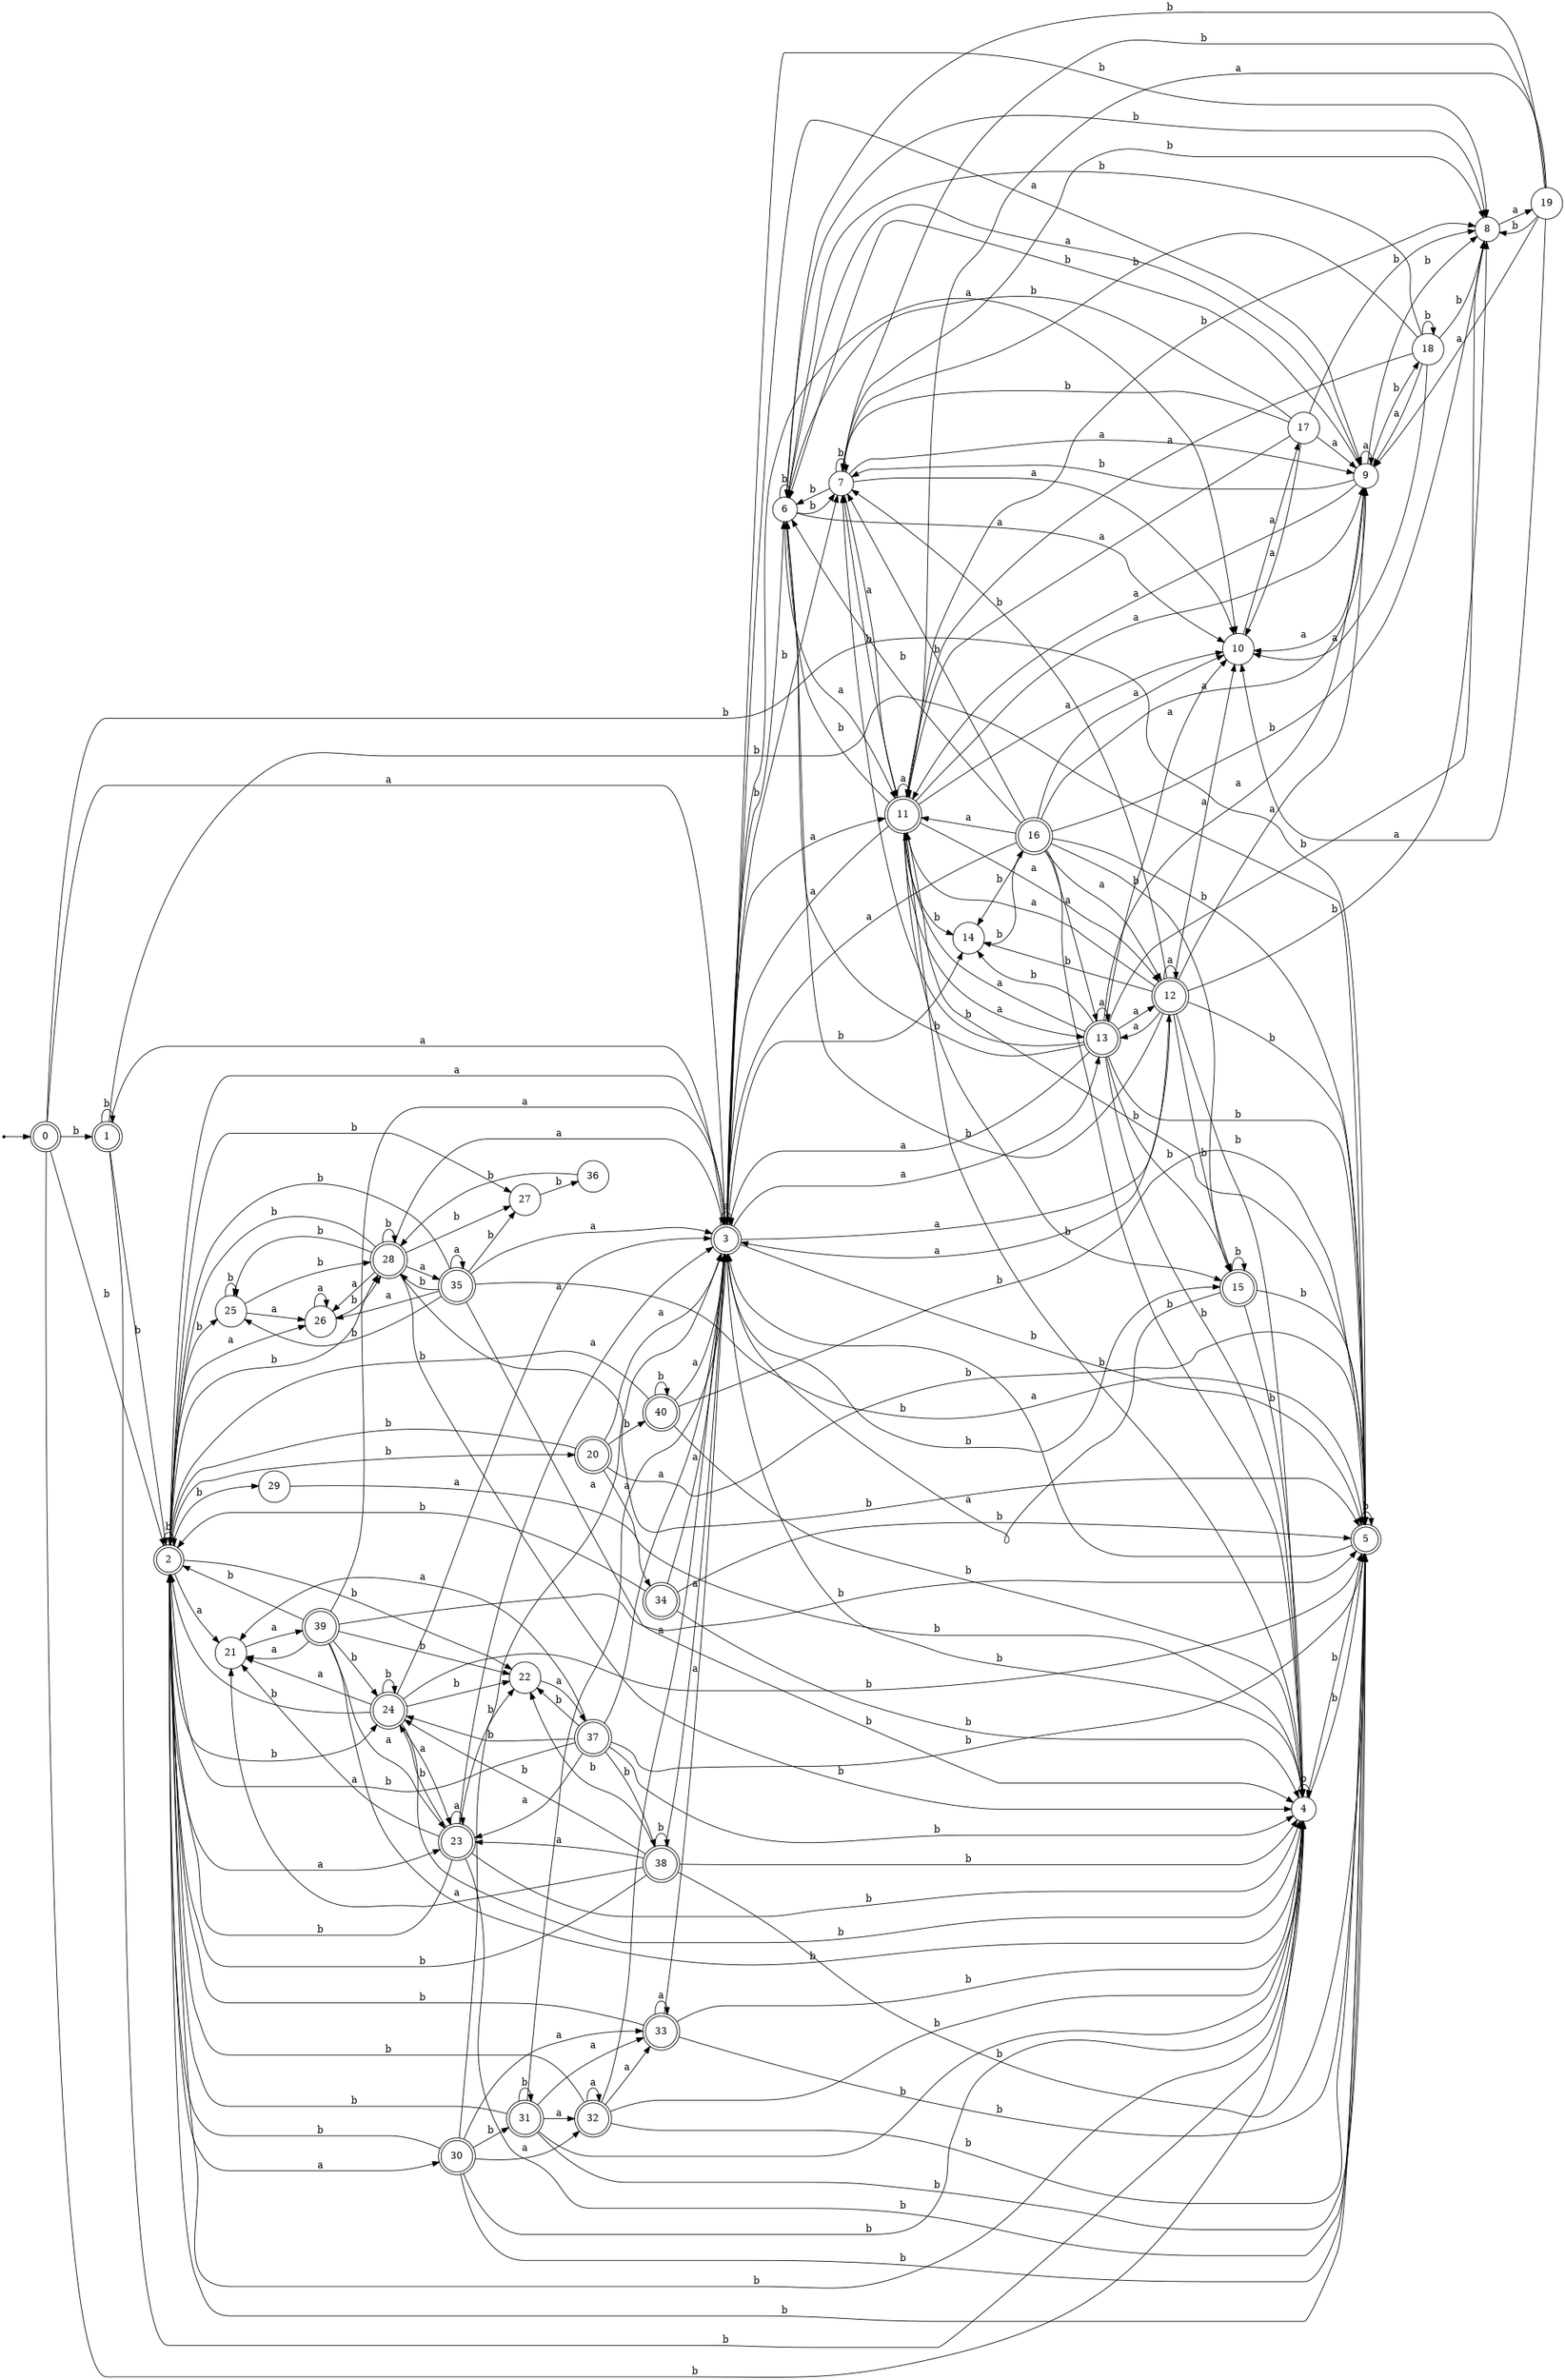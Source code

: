 digraph finite_state_machine {
rankdir=LR;
size="20,20";
node [shape = point]; "dummy0"
node [shape = doublecircle]; "0";"dummy0" -> "0";
node [shape = doublecircle]; "1";node [shape = doublecircle]; "2";node [shape = doublecircle]; "3";node [shape = circle]; "4";
node [shape = doublecircle]; "5";node [shape = circle]; "6";
node [shape = circle]; "7";
node [shape = circle]; "8";
node [shape = circle]; "9";
node [shape = circle]; "10";
node [shape = doublecircle]; "11";node [shape = doublecircle]; "12";node [shape = doublecircle]; "13";node [shape = circle]; "14";
node [shape = doublecircle]; "15";node [shape = doublecircle]; "16";node [shape = circle]; "17";
node [shape = circle]; "18";
node [shape = circle]; "19";
node [shape = doublecircle]; "20";node [shape = circle]; "21";
node [shape = circle]; "22";
node [shape = doublecircle]; "23";node [shape = doublecircle]; "24";node [shape = circle]; "25";
node [shape = circle]; "26";
node [shape = circle]; "27";
node [shape = doublecircle]; "28";node [shape = circle]; "29";
node [shape = doublecircle]; "30";node [shape = doublecircle]; "31";node [shape = doublecircle]; "32";node [shape = doublecircle]; "33";node [shape = doublecircle]; "34";node [shape = doublecircle]; "35";node [shape = circle]; "36";
node [shape = doublecircle]; "37";node [shape = doublecircle]; "38";node [shape = doublecircle]; "39";node [shape = doublecircle]; "40";"0" -> "1" [label = "b"];
 "0" -> "2" [label = "b"];
 "0" -> "4" [label = "b"];
 "0" -> "5" [label = "b"];
 "0" -> "3" [label = "a"];
 "5" -> "4" [label = "b"];
 "5" -> "5" [label = "b"];
 "5" -> "3" [label = "a"];
 "4" -> "4" [label = "b"];
 "4" -> "5" [label = "b"];
 "3" -> "3" [label = "a"];
 "3" -> "9" [label = "a"];
 "3" -> "10" [label = "a"];
 "3" -> "11" [label = "a"];
 "3" -> "12" [label = "a"];
 "3" -> "13" [label = "a"];
 "3" -> "4" [label = "b"];
 "3" -> "5" [label = "b"];
 "3" -> "6" [label = "b"];
 "3" -> "7" [label = "b"];
 "3" -> "8" [label = "b"];
 "3" -> "14" [label = "b"];
 "3" -> "15" [label = "b"];
 "15" -> "4" [label = "b"];
 "15" -> "5" [label = "b"];
 "15" -> "15" [label = "b"];
 "15" -> "3" [label = "a"];
 "14" -> "16" [label = "b"];
 "16" -> "4" [label = "b"];
 "16" -> "5" [label = "b"];
 "16" -> "6" [label = "b"];
 "16" -> "7" [label = "b"];
 "16" -> "8" [label = "b"];
 "16" -> "14" [label = "b"];
 "16" -> "15" [label = "b"];
 "16" -> "3" [label = "a"];
 "16" -> "9" [label = "a"];
 "16" -> "10" [label = "a"];
 "16" -> "11" [label = "a"];
 "16" -> "12" [label = "a"];
 "16" -> "13" [label = "a"];
 "13" -> "3" [label = "a"];
 "13" -> "9" [label = "a"];
 "13" -> "10" [label = "a"];
 "13" -> "11" [label = "a"];
 "13" -> "12" [label = "a"];
 "13" -> "13" [label = "a"];
 "13" -> "4" [label = "b"];
 "13" -> "5" [label = "b"];
 "13" -> "6" [label = "b"];
 "13" -> "7" [label = "b"];
 "13" -> "8" [label = "b"];
 "13" -> "14" [label = "b"];
 "13" -> "15" [label = "b"];
 "12" -> "3" [label = "a"];
 "12" -> "9" [label = "a"];
 "12" -> "10" [label = "a"];
 "12" -> "11" [label = "a"];
 "12" -> "12" [label = "a"];
 "12" -> "13" [label = "a"];
 "12" -> "4" [label = "b"];
 "12" -> "5" [label = "b"];
 "12" -> "6" [label = "b"];
 "12" -> "7" [label = "b"];
 "12" -> "8" [label = "b"];
 "12" -> "14" [label = "b"];
 "12" -> "15" [label = "b"];
 "11" -> "3" [label = "a"];
 "11" -> "9" [label = "a"];
 "11" -> "10" [label = "a"];
 "11" -> "11" [label = "a"];
 "11" -> "12" [label = "a"];
 "11" -> "13" [label = "a"];
 "11" -> "4" [label = "b"];
 "11" -> "5" [label = "b"];
 "11" -> "6" [label = "b"];
 "11" -> "7" [label = "b"];
 "11" -> "8" [label = "b"];
 "11" -> "14" [label = "b"];
 "11" -> "15" [label = "b"];
 "10" -> "17" [label = "a"];
 "17" -> "9" [label = "a"];
 "17" -> "10" [label = "a"];
 "17" -> "11" [label = "a"];
 "17" -> "8" [label = "b"];
 "17" -> "6" [label = "b"];
 "17" -> "7" [label = "b"];
 "9" -> "9" [label = "a"];
 "9" -> "10" [label = "a"];
 "9" -> "11" [label = "a"];
 "9" -> "8" [label = "b"];
 "9" -> "18" [label = "b"];
 "9" -> "6" [label = "b"];
 "9" -> "7" [label = "b"];
 "18" -> "8" [label = "b"];
 "18" -> "18" [label = "b"];
 "18" -> "6" [label = "b"];
 "18" -> "7" [label = "b"];
 "18" -> "9" [label = "a"];
 "18" -> "10" [label = "a"];
 "18" -> "11" [label = "a"];
 "8" -> "19" [label = "a"];
 "19" -> "8" [label = "b"];
 "19" -> "6" [label = "b"];
 "19" -> "7" [label = "b"];
 "19" -> "9" [label = "a"];
 "19" -> "10" [label = "a"];
 "19" -> "11" [label = "a"];
 "7" -> "8" [label = "b"];
 "7" -> "6" [label = "b"];
 "7" -> "7" [label = "b"];
 "7" -> "9" [label = "a"];
 "7" -> "10" [label = "a"];
 "7" -> "11" [label = "a"];
 "6" -> "8" [label = "b"];
 "6" -> "6" [label = "b"];
 "6" -> "7" [label = "b"];
 "6" -> "9" [label = "a"];
 "6" -> "10" [label = "a"];
 "6" -> "11" [label = "a"];
 "2" -> "2" [label = "b"];
 "2" -> "4" [label = "b"];
 "2" -> "5" [label = "b"];
 "2" -> "20" [label = "b"];
 "2" -> "22" [label = "b"];
 "2" -> "24" [label = "b"];
 "2" -> "25" [label = "b"];
 "2" -> "27" [label = "b"];
 "2" -> "28" [label = "b"];
 "2" -> "29" [label = "b"];
 "2" -> "3" [label = "a"];
 "2" -> "21" [label = "a"];
 "2" -> "23" [label = "a"];
 "2" -> "26" [label = "a"];
 "2" -> "30" [label = "a"];
 "30" -> "2" [label = "b"];
 "30" -> "4" [label = "b"];
 "30" -> "5" [label = "b"];
 "30" -> "31" [label = "b"];
 "30" -> "32" [label = "a"];
 "30" -> "33" [label = "a"];
 "30" -> "3" [label = "a"];
 "33" -> "33" [label = "a"];
 "33" -> "3" [label = "a"];
 "33" -> "2" [label = "b"];
 "33" -> "4" [label = "b"];
 "33" -> "5" [label = "b"];
 "32" -> "32" [label = "a"];
 "32" -> "33" [label = "a"];
 "32" -> "3" [label = "a"];
 "32" -> "2" [label = "b"];
 "32" -> "4" [label = "b"];
 "32" -> "5" [label = "b"];
 "31" -> "2" [label = "b"];
 "31" -> "4" [label = "b"];
 "31" -> "5" [label = "b"];
 "31" -> "31" [label = "b"];
 "31" -> "32" [label = "a"];
 "31" -> "33" [label = "a"];
 "31" -> "3" [label = "a"];
 "29" -> "34" [label = "a"];
 "34" -> "2" [label = "b"];
 "34" -> "4" [label = "b"];
 "34" -> "5" [label = "b"];
 "34" -> "3" [label = "a"];
 "28" -> "2" [label = "b"];
 "28" -> "4" [label = "b"];
 "28" -> "5" [label = "b"];
 "28" -> "25" [label = "b"];
 "28" -> "27" [label = "b"];
 "28" -> "28" [label = "b"];
 "28" -> "3" [label = "a"];
 "28" -> "26" [label = "a"];
 "28" -> "35" [label = "a"];
 "35" -> "3" [label = "a"];
 "35" -> "26" [label = "a"];
 "35" -> "35" [label = "a"];
 "35" -> "2" [label = "b"];
 "35" -> "4" [label = "b"];
 "35" -> "5" [label = "b"];
 "35" -> "25" [label = "b"];
 "35" -> "27" [label = "b"];
 "35" -> "28" [label = "b"];
 "27" -> "36" [label = "b"];
 "36" -> "28" [label = "b"];
 "26" -> "26" [label = "a"];
 "26" -> "28" [label = "b"];
 "25" -> "25" [label = "b"];
 "25" -> "28" [label = "b"];
 "25" -> "26" [label = "a"];
 "24" -> "2" [label = "b"];
 "24" -> "4" [label = "b"];
 "24" -> "5" [label = "b"];
 "24" -> "22" [label = "b"];
 "24" -> "24" [label = "b"];
 "24" -> "3" [label = "a"];
 "24" -> "21" [label = "a"];
 "24" -> "23" [label = "a"];
 "23" -> "3" [label = "a"];
 "23" -> "21" [label = "a"];
 "23" -> "23" [label = "a"];
 "23" -> "2" [label = "b"];
 "23" -> "4" [label = "b"];
 "23" -> "5" [label = "b"];
 "23" -> "22" [label = "b"];
 "23" -> "24" [label = "b"];
 "22" -> "37" [label = "a"];
 "37" -> "2" [label = "b"];
 "37" -> "4" [label = "b"];
 "37" -> "5" [label = "b"];
 "37" -> "38" [label = "b"];
 "37" -> "22" [label = "b"];
 "37" -> "24" [label = "b"];
 "37" -> "3" [label = "a"];
 "37" -> "21" [label = "a"];
 "37" -> "23" [label = "a"];
 "38" -> "2" [label = "b"];
 "38" -> "4" [label = "b"];
 "38" -> "5" [label = "b"];
 "38" -> "38" [label = "b"];
 "38" -> "22" [label = "b"];
 "38" -> "24" [label = "b"];
 "38" -> "3" [label = "a"];
 "38" -> "21" [label = "a"];
 "38" -> "23" [label = "a"];
 "21" -> "39" [label = "a"];
 "39" -> "3" [label = "a"];
 "39" -> "21" [label = "a"];
 "39" -> "23" [label = "a"];
 "39" -> "2" [label = "b"];
 "39" -> "4" [label = "b"];
 "39" -> "5" [label = "b"];
 "39" -> "22" [label = "b"];
 "39" -> "24" [label = "b"];
 "20" -> "40" [label = "b"];
 "20" -> "2" [label = "b"];
 "20" -> "4" [label = "b"];
 "20" -> "5" [label = "b"];
 "20" -> "3" [label = "a"];
 "40" -> "40" [label = "b"];
 "40" -> "2" [label = "b"];
 "40" -> "4" [label = "b"];
 "40" -> "5" [label = "b"];
 "40" -> "3" [label = "a"];
 "1" -> "1" [label = "b"];
 "1" -> "2" [label = "b"];
 "1" -> "4" [label = "b"];
 "1" -> "5" [label = "b"];
 "1" -> "3" [label = "a"];
 }

